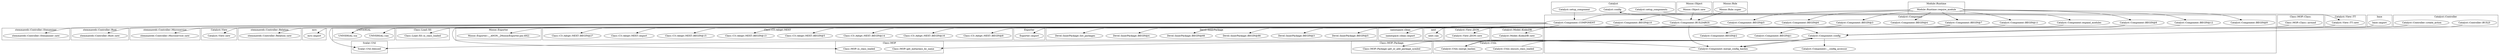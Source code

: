 digraph {
graph [overlap=false]
subgraph cluster_Catalyst {
	label="Catalyst";
	"Catalyst::setup_component";
	"Catalyst::setup_components";
	"Catalyst::config";
}
subgraph cluster_Catalyst_Component {
	label="Catalyst::Component";
	"Catalyst::Component::BEGIN@4";
	"Catalyst::Component::merge_config_hashes";
	"Catalyst::Component::BEGIN@10";
	"Catalyst::Component::expand_modules";
	"Catalyst::Component::BEGIN@12";
	"Catalyst::Component::COMPONENT";
	"Catalyst::Component::BEGIN@6";
	"Catalyst::Component::BEGIN@5";
	"Catalyst::Component::BUILDARGS";
	"Catalyst::Component::BEGIN@9";
	"Catalyst::Component::BEGIN@2";
	"Catalyst::Component::BEGIN@1";
	"Catalyst::Component::BEGIN@8";
	"Catalyst::Component::BEGIN@3";
	"Catalyst::Component::config";
	"Catalyst::Component::__config_accessor";
	"Catalyst::Component::BEGIN@7";
	"Catalyst::Component::BEGIN@11";
}
subgraph cluster_next {
	label="next";
	"next::can";
}
subgraph cluster_Scalar_Util {
	label="Scalar::Util";
	"Scalar::Util::blessed";
}
subgraph cluster_Catalyst_View_JSON {
	label="Catalyst::View::JSON";
	"Catalyst::View::JSON::new";
}
subgraph cluster_UNIVERSAL {
	label="UNIVERSAL";
	"UNIVERSAL::isa";
	"UNIVERSAL::can";
}
subgraph cluster_namespace_clean {
	label="namespace::clean";
	"namespace::clean::import";
}
subgraph cluster_Class_MOP_Class_ {
	label="Class::MOP::Class:";
	"Class::MOP::Class:::around";
}
subgraph cluster_Catalyst_Model_KiokuDB {
	label="Catalyst::Model::KiokuDB";
	"Catalyst::Model::KiokuDB::new";
}
subgraph cluster_Class_Load_XS {
	label="Class::Load::XS";
	"Class::Load::XS::is_class_loaded";
}
subgraph cluster_stemmaweb_Controller_Stexaminer {
	label="stemmaweb::Controller::Stexaminer";
	"stemmaweb::Controller::Stexaminer::new";
}
subgraph cluster_stemmaweb_Controller_Root {
	label="stemmaweb::Controller::Root";
	"stemmaweb::Controller::Root::new";
}
subgraph cluster_Moose_Object {
	label="Moose::Object";
	"Moose::Object::new";
}
subgraph cluster_Moose_Role {
	label="Moose::Role";
	"Moose::Role::super";
}
subgraph cluster_mro {
	label="mro";
	"mro::import";
}
subgraph cluster_Catalyst_View_TT {
	label="Catalyst::View::TT";
	"Catalyst::View::TT::new";
}
subgraph cluster_stemmaweb_Controller_Microservice {
	label="stemmaweb::Controller::Microservice";
	"stemmaweb::Controller::Microservice::new";
}
subgraph cluster_base {
	label="base";
	"base::import";
}
subgraph cluster_Module_Runtime {
	label="Module::Runtime";
	"Module::Runtime::require_module";
}
subgraph cluster_Exporter {
	label="Exporter";
	"Exporter::import";
}
subgraph cluster_Catalyst_Controller {
	label="Catalyst::Controller";
	"Catalyst::Controller::BUILD";
	"Catalyst::Controller::create_action";
}
subgraph cluster_Catalyst_Utils {
	label="Catalyst::Utils";
	"Catalyst::Utils::ensure_class_loaded";
	"Catalyst::Utils::merge_hashes";
}
subgraph cluster_Catalyst_View {
	label="Catalyst::View";
	"Catalyst::View::new";
}
subgraph cluster_Devel_InnerPackage {
	label="Devel::InnerPackage";
	"Devel::InnerPackage::BEGIN@66";
	"Devel::InnerPackage::list_packages";
	"Devel::InnerPackage::BEGIN@4";
	"Devel::InnerPackage::BEGIN@5";
	"Devel::InnerPackage::BEGIN@3";
	"Devel::InnerPackage::BEGIN@86";
}
subgraph cluster_Moose_Exporter {
	label="Moose::Exporter";
	"Moose::Exporter::__ANON__[Moose/Exporter.pm:492]";
}
subgraph cluster_stemmaweb_Controller_Relation {
	label="stemmaweb::Controller::Relation";
	"stemmaweb::Controller::Relation::new";
}
subgraph cluster_Class_C3_Adopt_NEXT {
	label="Class::C3::Adopt::NEXT";
	"Class::C3::Adopt::NEXT::BEGIN@8";
	"Class::C3::Adopt::NEXT::BEGIN@16";
	"Class::C3::Adopt::NEXT::BEGIN@14";
	"Class::C3::Adopt::NEXT::BEGIN@5";
	"Class::C3::Adopt::NEXT::BEGIN@13";
	"Class::C3::Adopt::NEXT::BEGIN@15";
	"Class::C3::Adopt::NEXT::import";
	"Class::C3::Adopt::NEXT::BEGIN@27";
}
subgraph cluster_Class_MOP {
	label="Class::MOP";
	"Class::MOP::is_class_loaded";
	"Class::MOP::get_metaclass_by_name";
}
subgraph cluster_Class_MOP_Package {
	label="Class::MOP::Package";
	"Class::MOP::Package::get_or_add_package_symbol";
}
"Catalyst::Component::BEGIN@8" -> "Devel::InnerPackage::BEGIN@5";
"Catalyst::setup_components" -> "Catalyst::Component::expand_modules";
"Catalyst::Component::BUILDARGS" -> "Scalar::Util::blessed";
"Catalyst::Component::config" -> "Scalar::Util::blessed";
"Catalyst::Component::BUILDARGS" -> "Catalyst::config";
"Catalyst::Component::COMPONENT" -> "stemmaweb::Controller::Root::new";
"Module::Runtime::require_module" -> "Catalyst::Component::BEGIN@12";
"Module::Runtime::require_module" -> "Catalyst::Component::BEGIN@7";
"Catalyst::Component::BEGIN@7" -> "Class::C3::Adopt::NEXT::BEGIN@14";
"Catalyst::Component::BEGIN@7" -> "Class::C3::Adopt::NEXT::BEGIN@27";
"Catalyst::Component::BEGIN@7" -> "Catalyst::Component::BEGIN@2";
"Catalyst::Component::COMPONENT" -> "stemmaweb::Controller::Microservice::new";
"Catalyst::Component::BEGIN@8" -> "Devel::InnerPackage::BEGIN@3";
"Catalyst::Component::BEGIN@8" -> "Devel::InnerPackage::BEGIN@86";
"Catalyst::Utils::ensure_class_loaded" -> "Catalyst::Component::config";
"Class::MOP::Class:::around" -> "Catalyst::Component::config";
"Catalyst::View::TT::new" -> "Catalyst::Component::config";
"Catalyst::Component::BUILDARGS" -> "Catalyst::Component::config";
"Catalyst::Controller::create_action" -> "Catalyst::Component::config";
"base::import" -> "Catalyst::Component::config";
"Catalyst::Component::BEGIN@7" -> "Class::C3::Adopt::NEXT::BEGIN@16";
"Catalyst::setup_component" -> "Catalyst::Component::COMPONENT";
"Catalyst::Component::BEGIN@10" -> "mro::import";
"Catalyst::Component::expand_modules" -> "Devel::InnerPackage::list_packages";
"Module::Runtime::require_module" -> "Catalyst::Component::BEGIN@5";
"Catalyst::Component::BUILDARGS" -> "Class::Load::XS::is_class_loaded";
"Module::Runtime::require_module" -> "Catalyst::Component::BEGIN@8";
"Catalyst::Component::config" -> "Catalyst::Component::__config_accessor";
"Catalyst::Component::BEGIN@12" -> "namespace::clean::import";
"Module::Runtime::require_module" -> "Catalyst::Component::BEGIN@6";
"Catalyst::Component::COMPONENT" -> "Catalyst::Model::KiokuDB::new";
"Catalyst::Component::BEGIN@7" -> "Class::C3::Adopt::NEXT::BEGIN@13";
"Catalyst::Component::BEGIN@3" -> "Moose::Exporter::__ANON__[Moose/Exporter.pm:492]";
"Catalyst::Component::BEGIN@7" -> "Class::C3::Adopt::NEXT::import";
"Catalyst::Component::COMPONENT" -> "Catalyst::View::new";
"Catalyst::Component::config" -> "Class::MOP::get_metaclass_by_name";
"Catalyst::Component::BEGIN@7" -> "Catalyst::Component::BEGIN@1";
"Catalyst::Component::COMPONENT" -> "next::can";
"Catalyst::Component::BEGIN@11" -> "Exporter::import";
"Catalyst::Component::config" -> "Class::MOP::Package::get_or_add_package_symbol";
"Module::Runtime::require_module" -> "Catalyst::Component::BEGIN@4";
"Catalyst::Component::BEGIN@7" -> "UNIVERSAL::can";
"Module::Runtime::require_module" -> "Catalyst::Component::BEGIN@3";
"Catalyst::Component::COMPONENT" -> "Catalyst::View::TT::new";
"Module::Runtime::require_module" -> "Catalyst::Component::BEGIN@11";
"Catalyst::Component::BUILDARGS" -> "Class::MOP::is_class_loaded";
"Catalyst::Component::BUILDARGS" -> "UNIVERSAL::isa";
"Catalyst::Component::BEGIN@8" -> "Devel::InnerPackage::BEGIN@4";
"Catalyst::Component::BEGIN@7" -> "Class::C3::Adopt::NEXT::BEGIN@8";
"Catalyst::Component::BEGIN@7" -> "Class::C3::Adopt::NEXT::BEGIN@15";
"Catalyst::Component::BEGIN@7" -> "Class::C3::Adopt::NEXT::BEGIN@5";
"Moose::Object::new" -> "Catalyst::Component::BUILDARGS";
"Moose::Role::super" -> "Catalyst::Component::BUILDARGS";
"Catalyst::Component::config" -> "Catalyst::Utils::merge_hashes";
"Catalyst::Component::merge_config_hashes" -> "Catalyst::Utils::merge_hashes";
"Catalyst::Component::COMPONENT" -> "stemmaweb::Controller::Stexaminer::new";
"Module::Runtime::require_module" -> "Catalyst::Component::BEGIN@10";
"Catalyst::Controller::BUILD" -> "Catalyst::Component::merge_config_hashes";
"Catalyst::Component::config" -> "Catalyst::Component::merge_config_hashes";
"Catalyst::Component::BUILDARGS" -> "Catalyst::Component::merge_config_hashes";
"Catalyst::Component::COMPONENT" -> "Catalyst::View::JSON::new";
"Module::Runtime::require_module" -> "Catalyst::Component::BEGIN@9";
"Catalyst::Component::BEGIN@8" -> "Devel::InnerPackage::BEGIN@66";
"Catalyst::Component::COMPONENT" -> "stemmaweb::Controller::Relation::new";
}
